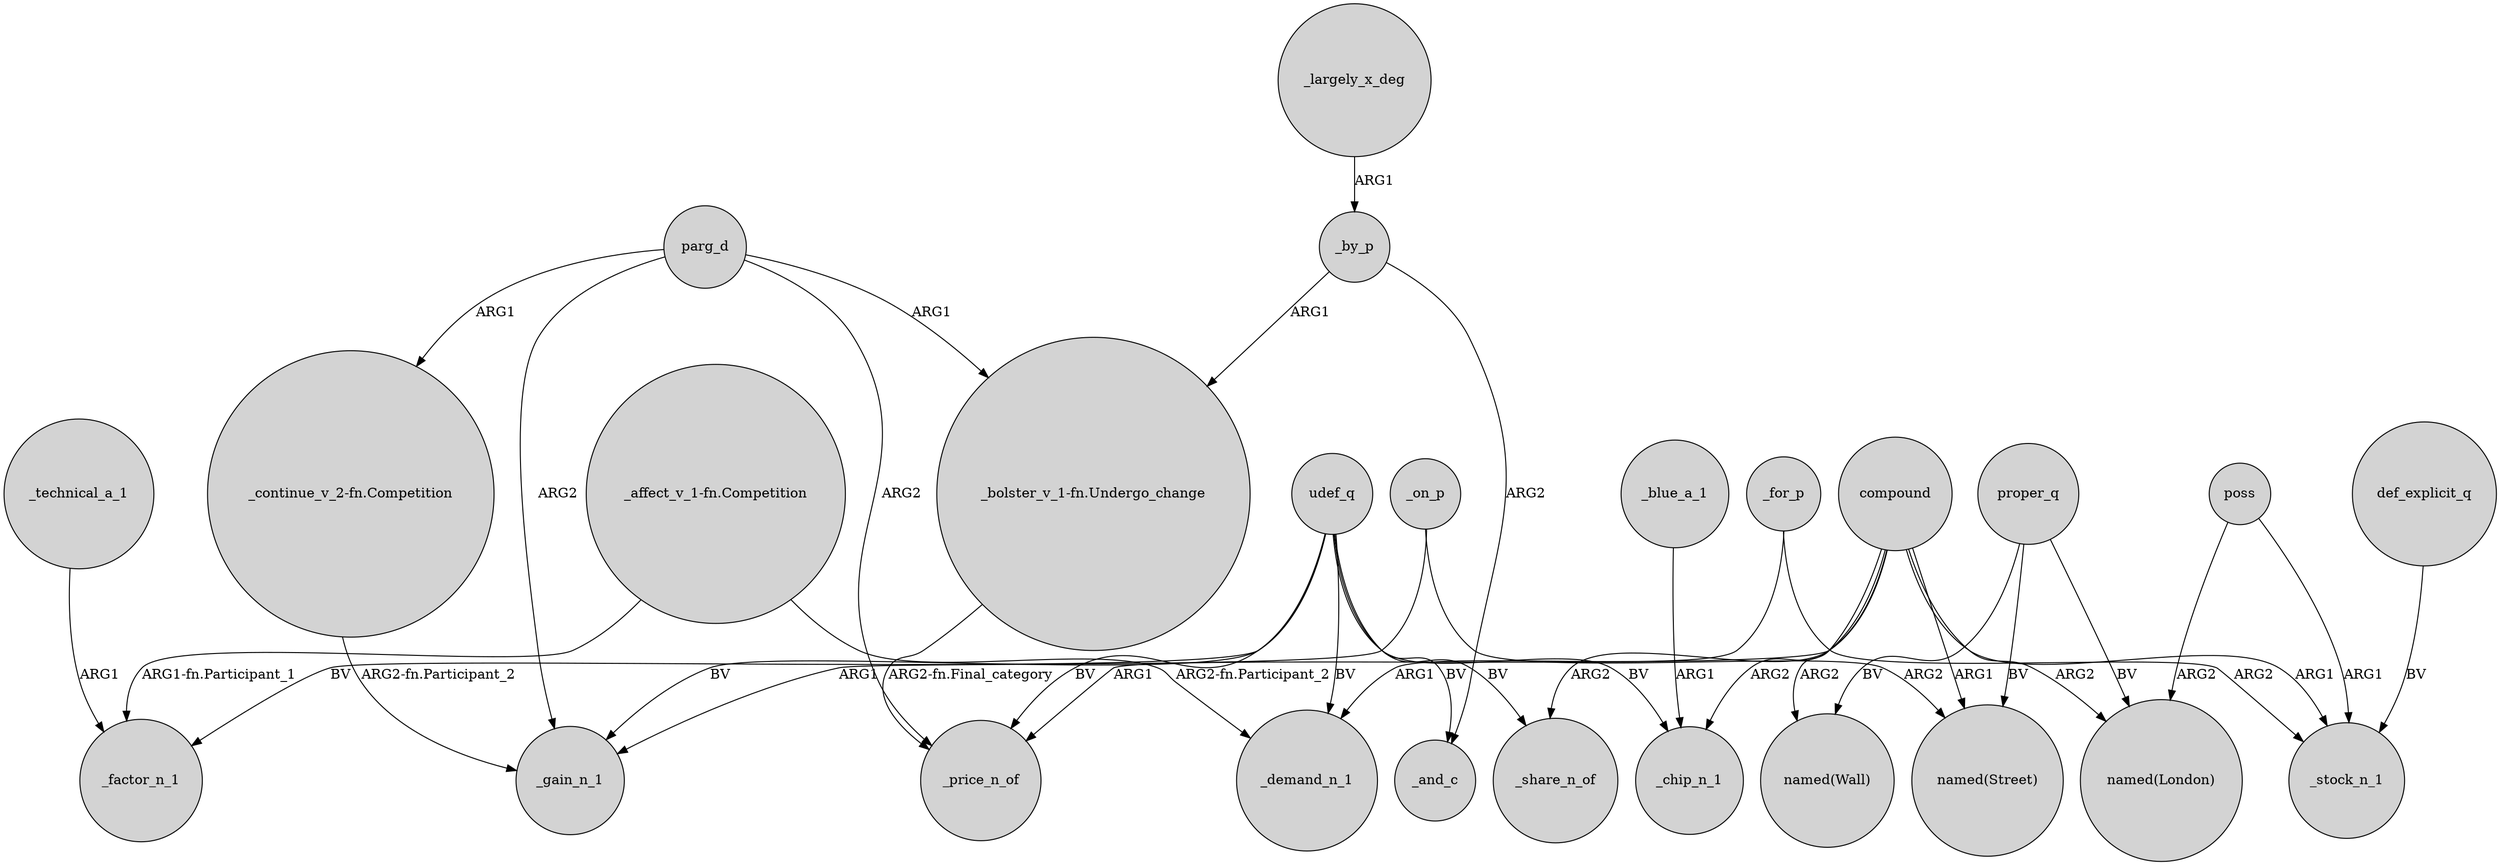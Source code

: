 digraph {
	node [shape=circle style=filled]
	_for_p -> _demand_n_1 [label=ARG1]
	"_bolster_v_1-fn.Undergo_change" -> _price_n_of [label="ARG2-fn.Final_category"]
	_on_p -> "named(Street)" [label=ARG2]
	udef_q -> _price_n_of [label=BV]
	compound -> "named(London)" [label=ARG2]
	"_continue_v_2-fn.Competition" -> _gain_n_1 [label="ARG2-fn.Participant_2"]
	parg_d -> "_continue_v_2-fn.Competition" [label=ARG1]
	def_explicit_q -> _stock_n_1 [label=BV]
	udef_q -> _and_c [label=BV]
	parg_d -> _gain_n_1 [label=ARG2]
	compound -> _stock_n_1 [label=ARG1]
	compound -> "named(Wall)" [label=ARG2]
	_blue_a_1 -> _chip_n_1 [label=ARG1]
	poss -> "named(London)" [label=ARG2]
	compound -> "named(Street)" [label=ARG1]
	udef_q -> _share_n_of [label=BV]
	"_affect_v_1-fn.Competition" -> _factor_n_1 [label="ARG1-fn.Participant_1"]
	parg_d -> "_bolster_v_1-fn.Undergo_change" [label=ARG1]
	udef_q -> _demand_n_1 [label=BV]
	poss -> _stock_n_1 [label=ARG1]
	udef_q -> _factor_n_1 [label=BV]
	_largely_x_deg -> _by_p [label=ARG1]
	compound -> _share_n_of [label=ARG2]
	"_affect_v_1-fn.Competition" -> _demand_n_1 [label="ARG2-fn.Participant_2"]
	_by_p -> "_bolster_v_1-fn.Undergo_change" [label=ARG1]
	_for_p -> _stock_n_1 [label=ARG2]
	proper_q -> "named(Wall)" [label=BV]
	proper_q -> "named(London)" [label=BV]
	_on_p -> _gain_n_1 [label=ARG1]
	udef_q -> _chip_n_1 [label=BV]
	parg_d -> _price_n_of [label=ARG2]
	proper_q -> "named(Street)" [label=BV]
	_by_p -> _and_c [label=ARG2]
	compound -> _chip_n_1 [label=ARG2]
	compound -> _price_n_of [label=ARG1]
	_technical_a_1 -> _factor_n_1 [label=ARG1]
	udef_q -> _gain_n_1 [label=BV]
}
